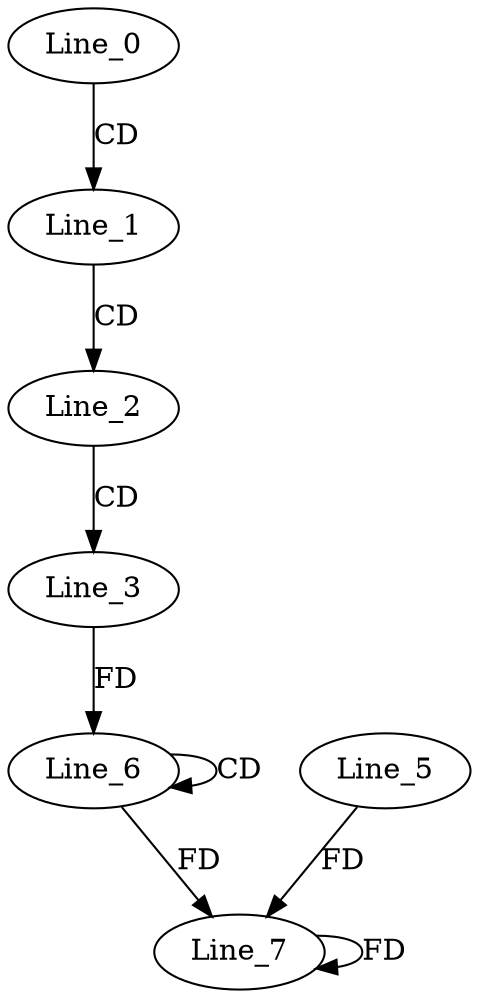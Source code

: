 digraph G {
  Line_0;
  Line_1;
  Line_2;
  Line_3;
  Line_6;
  Line_6;
  Line_5;
  Line_7;
  Line_7;
  Line_7;
  Line_0 -> Line_1 [ label="CD" ];
  Line_1 -> Line_2 [ label="CD" ];
  Line_2 -> Line_3 [ label="CD" ];
  Line_6 -> Line_6 [ label="CD" ];
  Line_3 -> Line_6 [ label="FD" ];
  Line_5 -> Line_7 [ label="FD" ];
  Line_7 -> Line_7 [ label="FD" ];
  Line_6 -> Line_7 [ label="FD" ];
}

